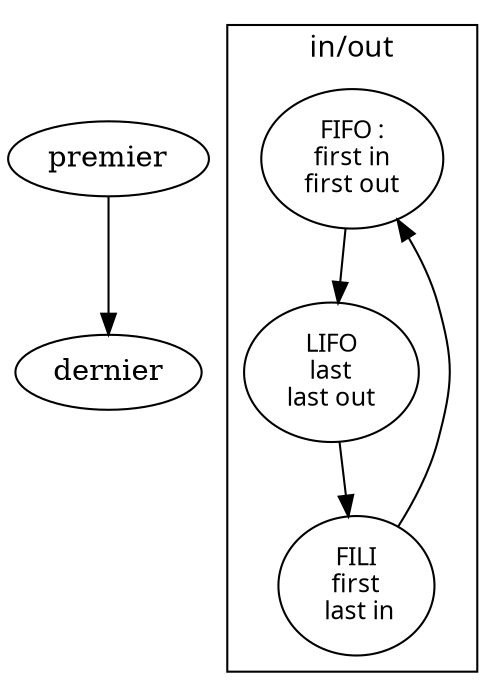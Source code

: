 digraph {

	premier -> dernier
	fontname="myriadpro"
	fontsize = 14
	
	node [fontname="myriadpro", fontsize = 12]
	edge [fontname="monaco", fontsize = 10]
	

	subgraph cluster_FO{
	
		label="in/out"
		
		FIFO [label="FIFO :\nfirst in\nfirst out"]
		LIFO [label="LIFO\nlast\nlast out"]
		FILI [label="FILI\nfirst\n last in"]

		FILI -> FIFO -> LIFO -> FILI
	}
	
}